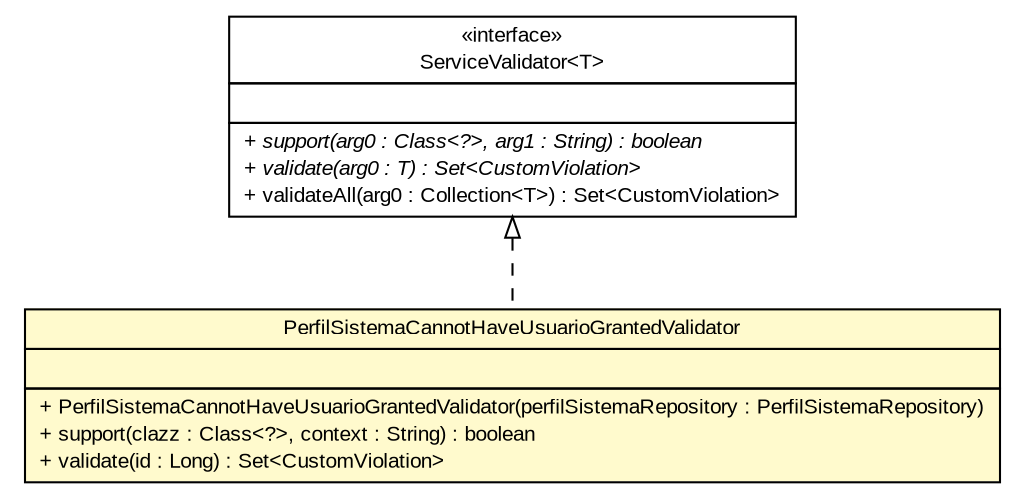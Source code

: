 #!/usr/local/bin/dot
#
# Class diagram 
# Generated by UMLGraph version R5_6 (http://www.umlgraph.org/)
#

digraph G {
	edge [fontname="arial",fontsize=10,labelfontname="arial",labelfontsize=10];
	node [fontname="arial",fontsize=10,shape=plaintext];
	nodesep=0.25;
	ranksep=0.5;
	// br.gov.to.sefaz.seg.business.gestao.service.validator.PerfilSistemaCannotHaveUsuarioGrantedValidator
	c36200 [label=<<table title="br.gov.to.sefaz.seg.business.gestao.service.validator.PerfilSistemaCannotHaveUsuarioGrantedValidator" border="0" cellborder="1" cellspacing="0" cellpadding="2" port="p" bgcolor="lemonChiffon" href="./PerfilSistemaCannotHaveUsuarioGrantedValidator.html">
		<tr><td><table border="0" cellspacing="0" cellpadding="1">
<tr><td align="center" balign="center"> PerfilSistemaCannotHaveUsuarioGrantedValidator </td></tr>
		</table></td></tr>
		<tr><td><table border="0" cellspacing="0" cellpadding="1">
<tr><td align="left" balign="left">  </td></tr>
		</table></td></tr>
		<tr><td><table border="0" cellspacing="0" cellpadding="1">
<tr><td align="left" balign="left"> + PerfilSistemaCannotHaveUsuarioGrantedValidator(perfilSistemaRepository : PerfilSistemaRepository) </td></tr>
<tr><td align="left" balign="left"> + support(clazz : Class&lt;?&gt;, context : String) : boolean </td></tr>
<tr><td align="left" balign="left"> + validate(id : Long) : Set&lt;CustomViolation&gt; </td></tr>
		</table></td></tr>
		</table>>, URL="./PerfilSistemaCannotHaveUsuarioGrantedValidator.html", fontname="arial", fontcolor="black", fontsize=10.0];
	//br.gov.to.sefaz.seg.business.gestao.service.validator.PerfilSistemaCannotHaveUsuarioGrantedValidator implements br.gov.to.sefaz.business.service.validation.ServiceValidator<T>
	c36285:p -> c36200:p [dir=back,arrowtail=empty,style=dashed];
	// br.gov.to.sefaz.business.service.validation.ServiceValidator<T>
	c36285 [label=<<table title="br.gov.to.sefaz.business.service.validation.ServiceValidator" border="0" cellborder="1" cellspacing="0" cellpadding="2" port="p" href="http://java.sun.com/j2se/1.4.2/docs/api/br/gov/to/sefaz/business/service/validation/ServiceValidator.html">
		<tr><td><table border="0" cellspacing="0" cellpadding="1">
<tr><td align="center" balign="center"> &#171;interface&#187; </td></tr>
<tr><td align="center" balign="center"> ServiceValidator&lt;T&gt; </td></tr>
		</table></td></tr>
		<tr><td><table border="0" cellspacing="0" cellpadding="1">
<tr><td align="left" balign="left">  </td></tr>
		</table></td></tr>
		<tr><td><table border="0" cellspacing="0" cellpadding="1">
<tr><td align="left" balign="left"><font face="arial italic" point-size="10.0"> + support(arg0 : Class&lt;?&gt;, arg1 : String) : boolean </font></td></tr>
<tr><td align="left" balign="left"><font face="arial italic" point-size="10.0"> + validate(arg0 : T) : Set&lt;CustomViolation&gt; </font></td></tr>
<tr><td align="left" balign="left"> + validateAll(arg0 : Collection&lt;T&gt;) : Set&lt;CustomViolation&gt; </td></tr>
		</table></td></tr>
		</table>>, URL="http://java.sun.com/j2se/1.4.2/docs/api/br/gov/to/sefaz/business/service/validation/ServiceValidator.html", fontname="arial", fontcolor="black", fontsize=10.0];
}

